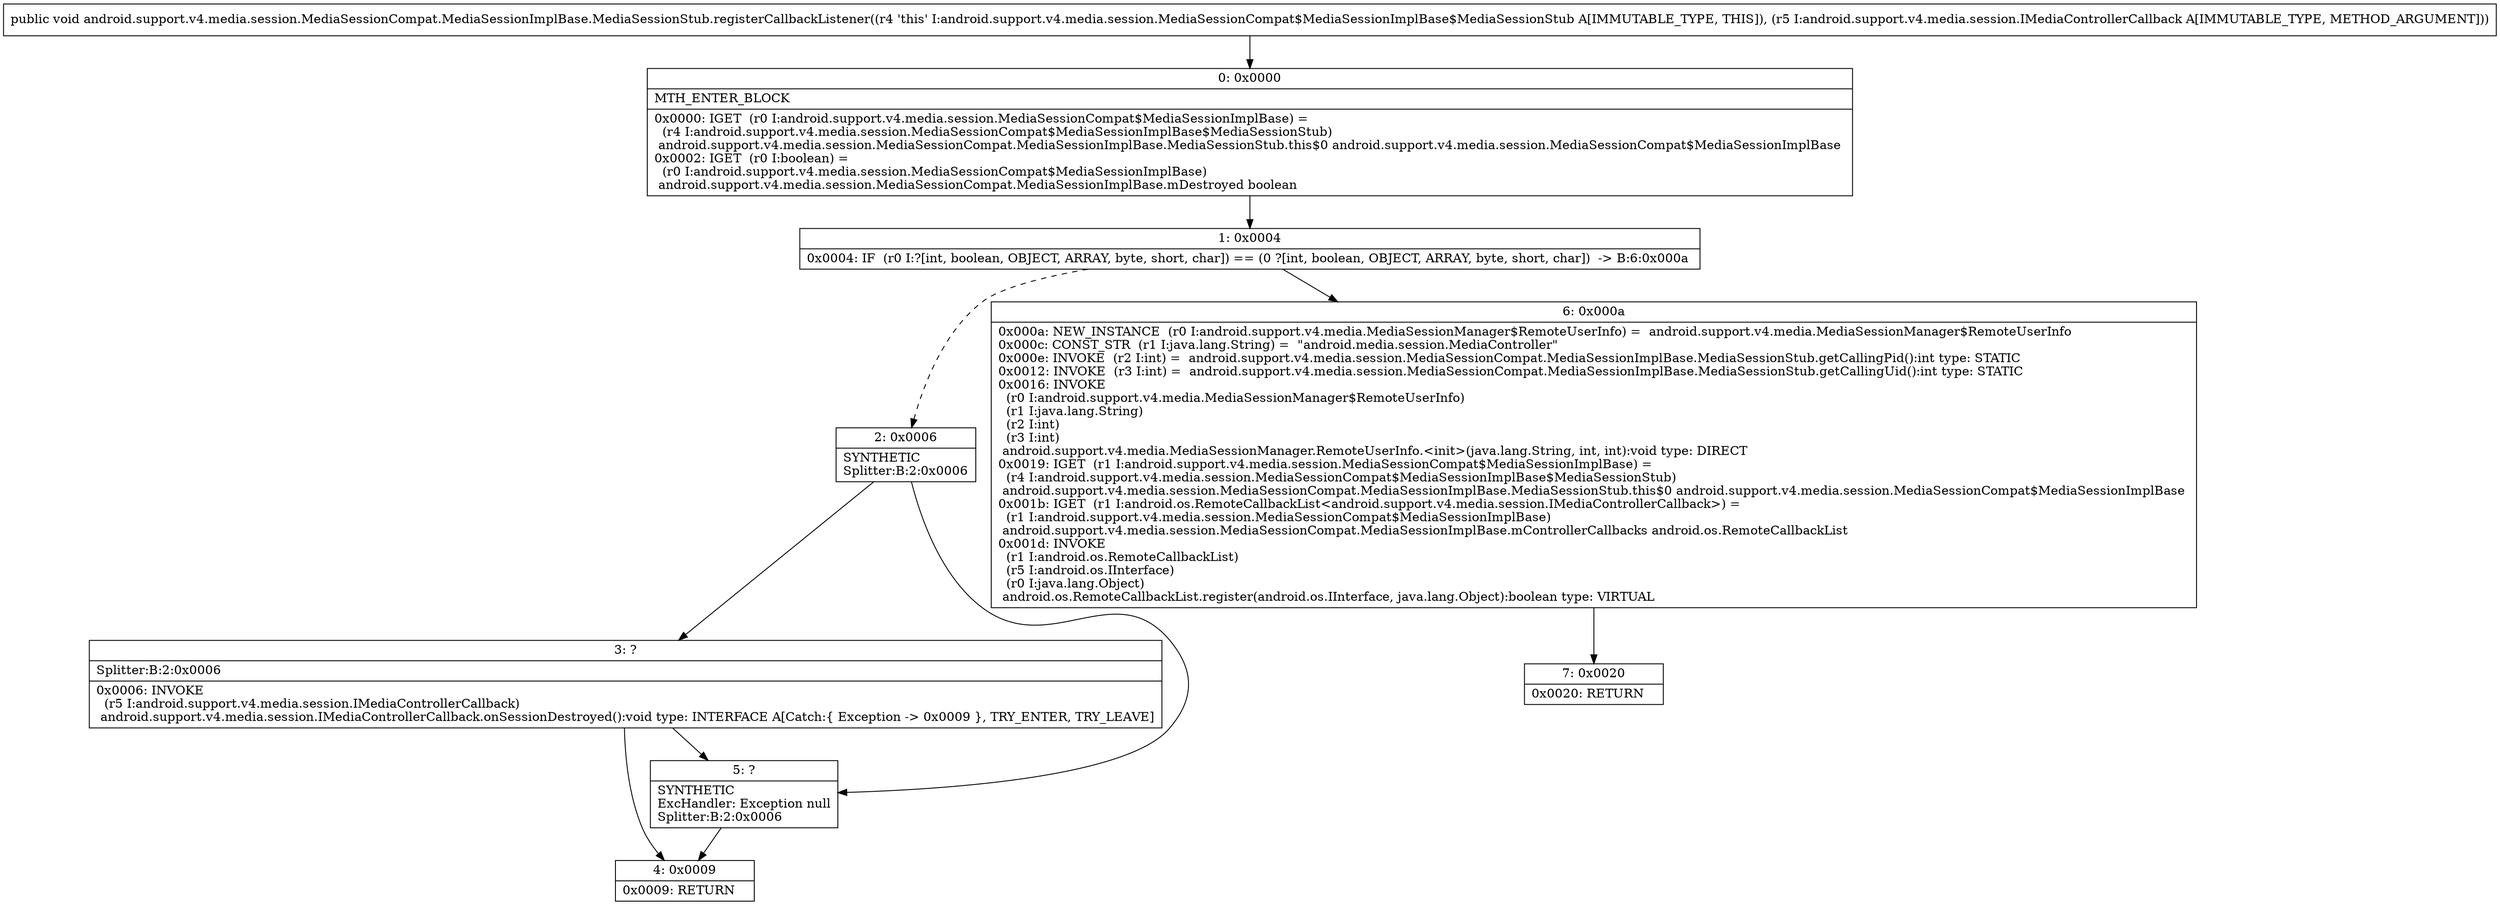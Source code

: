 digraph "CFG forandroid.support.v4.media.session.MediaSessionCompat.MediaSessionImplBase.MediaSessionStub.registerCallbackListener(Landroid\/support\/v4\/media\/session\/IMediaControllerCallback;)V" {
Node_0 [shape=record,label="{0\:\ 0x0000|MTH_ENTER_BLOCK\l|0x0000: IGET  (r0 I:android.support.v4.media.session.MediaSessionCompat$MediaSessionImplBase) = \l  (r4 I:android.support.v4.media.session.MediaSessionCompat$MediaSessionImplBase$MediaSessionStub)\l android.support.v4.media.session.MediaSessionCompat.MediaSessionImplBase.MediaSessionStub.this$0 android.support.v4.media.session.MediaSessionCompat$MediaSessionImplBase \l0x0002: IGET  (r0 I:boolean) = \l  (r0 I:android.support.v4.media.session.MediaSessionCompat$MediaSessionImplBase)\l android.support.v4.media.session.MediaSessionCompat.MediaSessionImplBase.mDestroyed boolean \l}"];
Node_1 [shape=record,label="{1\:\ 0x0004|0x0004: IF  (r0 I:?[int, boolean, OBJECT, ARRAY, byte, short, char]) == (0 ?[int, boolean, OBJECT, ARRAY, byte, short, char])  \-\> B:6:0x000a \l}"];
Node_2 [shape=record,label="{2\:\ 0x0006|SYNTHETIC\lSplitter:B:2:0x0006\l}"];
Node_3 [shape=record,label="{3\:\ ?|Splitter:B:2:0x0006\l|0x0006: INVOKE  \l  (r5 I:android.support.v4.media.session.IMediaControllerCallback)\l android.support.v4.media.session.IMediaControllerCallback.onSessionDestroyed():void type: INTERFACE A[Catch:\{ Exception \-\> 0x0009 \}, TRY_ENTER, TRY_LEAVE]\l}"];
Node_4 [shape=record,label="{4\:\ 0x0009|0x0009: RETURN   \l}"];
Node_5 [shape=record,label="{5\:\ ?|SYNTHETIC\lExcHandler: Exception null\lSplitter:B:2:0x0006\l}"];
Node_6 [shape=record,label="{6\:\ 0x000a|0x000a: NEW_INSTANCE  (r0 I:android.support.v4.media.MediaSessionManager$RemoteUserInfo) =  android.support.v4.media.MediaSessionManager$RemoteUserInfo \l0x000c: CONST_STR  (r1 I:java.lang.String) =  \"android.media.session.MediaController\" \l0x000e: INVOKE  (r2 I:int) =  android.support.v4.media.session.MediaSessionCompat.MediaSessionImplBase.MediaSessionStub.getCallingPid():int type: STATIC \l0x0012: INVOKE  (r3 I:int) =  android.support.v4.media.session.MediaSessionCompat.MediaSessionImplBase.MediaSessionStub.getCallingUid():int type: STATIC \l0x0016: INVOKE  \l  (r0 I:android.support.v4.media.MediaSessionManager$RemoteUserInfo)\l  (r1 I:java.lang.String)\l  (r2 I:int)\l  (r3 I:int)\l android.support.v4.media.MediaSessionManager.RemoteUserInfo.\<init\>(java.lang.String, int, int):void type: DIRECT \l0x0019: IGET  (r1 I:android.support.v4.media.session.MediaSessionCompat$MediaSessionImplBase) = \l  (r4 I:android.support.v4.media.session.MediaSessionCompat$MediaSessionImplBase$MediaSessionStub)\l android.support.v4.media.session.MediaSessionCompat.MediaSessionImplBase.MediaSessionStub.this$0 android.support.v4.media.session.MediaSessionCompat$MediaSessionImplBase \l0x001b: IGET  (r1 I:android.os.RemoteCallbackList\<android.support.v4.media.session.IMediaControllerCallback\>) = \l  (r1 I:android.support.v4.media.session.MediaSessionCompat$MediaSessionImplBase)\l android.support.v4.media.session.MediaSessionCompat.MediaSessionImplBase.mControllerCallbacks android.os.RemoteCallbackList \l0x001d: INVOKE  \l  (r1 I:android.os.RemoteCallbackList)\l  (r5 I:android.os.IInterface)\l  (r0 I:java.lang.Object)\l android.os.RemoteCallbackList.register(android.os.IInterface, java.lang.Object):boolean type: VIRTUAL \l}"];
Node_7 [shape=record,label="{7\:\ 0x0020|0x0020: RETURN   \l}"];
MethodNode[shape=record,label="{public void android.support.v4.media.session.MediaSessionCompat.MediaSessionImplBase.MediaSessionStub.registerCallbackListener((r4 'this' I:android.support.v4.media.session.MediaSessionCompat$MediaSessionImplBase$MediaSessionStub A[IMMUTABLE_TYPE, THIS]), (r5 I:android.support.v4.media.session.IMediaControllerCallback A[IMMUTABLE_TYPE, METHOD_ARGUMENT])) }"];
MethodNode -> Node_0;
Node_0 -> Node_1;
Node_1 -> Node_2[style=dashed];
Node_1 -> Node_6;
Node_2 -> Node_3;
Node_2 -> Node_5;
Node_3 -> Node_4;
Node_3 -> Node_5;
Node_5 -> Node_4;
Node_6 -> Node_7;
}

